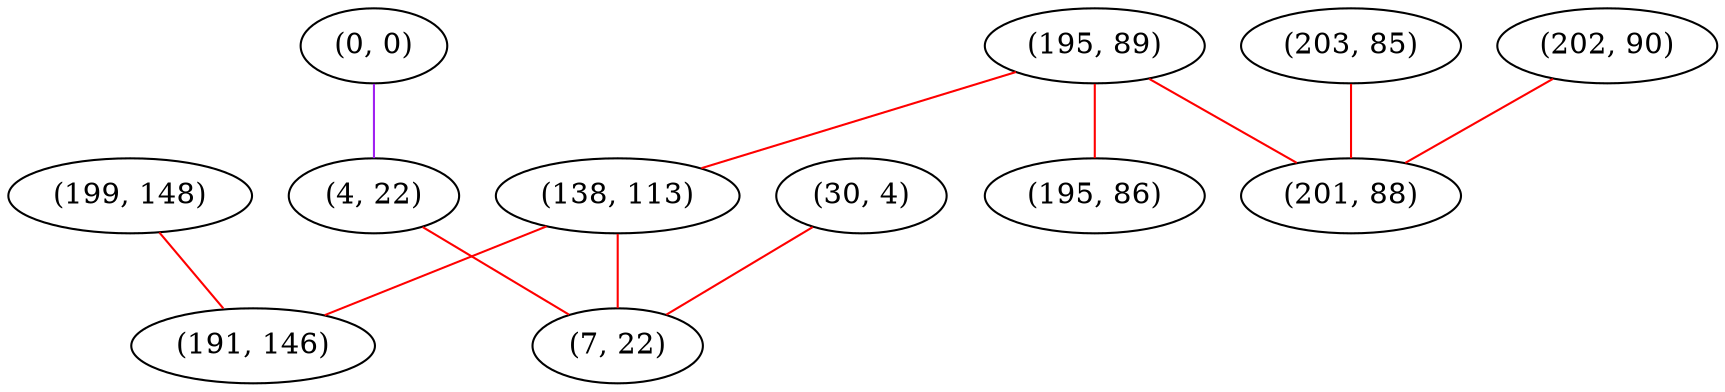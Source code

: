 graph "" {
"(199, 148)";
"(195, 89)";
"(138, 113)";
"(191, 146)";
"(203, 85)";
"(0, 0)";
"(4, 22)";
"(202, 90)";
"(30, 4)";
"(7, 22)";
"(195, 86)";
"(201, 88)";
"(199, 148)" -- "(191, 146)"  [color=red, key=0, weight=1];
"(195, 89)" -- "(201, 88)"  [color=red, key=0, weight=1];
"(195, 89)" -- "(195, 86)"  [color=red, key=0, weight=1];
"(195, 89)" -- "(138, 113)"  [color=red, key=0, weight=1];
"(138, 113)" -- "(7, 22)"  [color=red, key=0, weight=1];
"(138, 113)" -- "(191, 146)"  [color=red, key=0, weight=1];
"(203, 85)" -- "(201, 88)"  [color=red, key=0, weight=1];
"(0, 0)" -- "(4, 22)"  [color=purple, key=0, weight=4];
"(4, 22)" -- "(7, 22)"  [color=red, key=0, weight=1];
"(202, 90)" -- "(201, 88)"  [color=red, key=0, weight=1];
"(30, 4)" -- "(7, 22)"  [color=red, key=0, weight=1];
}
